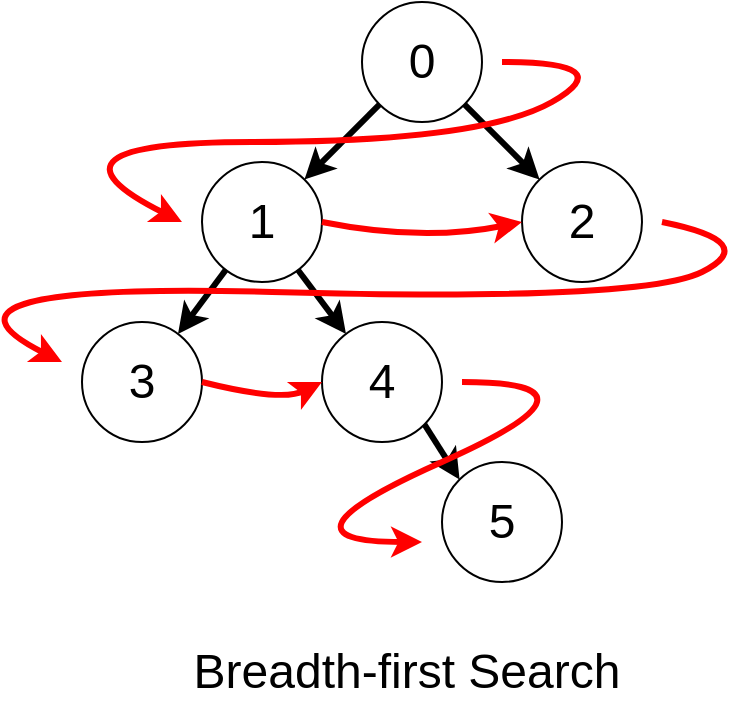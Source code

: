 <mxfile version="24.2.5" type="device">
  <diagram name="第 1 页" id="XiJzNL2tjJnBsXdI0vd-">
    <mxGraphModel dx="1434" dy="907" grid="1" gridSize="10" guides="1" tooltips="1" connect="1" arrows="1" fold="1" page="1" pageScale="1" pageWidth="827" pageHeight="1169" math="0" shadow="0">
      <root>
        <mxCell id="0" />
        <mxCell id="1" parent="0" />
        <mxCell id="Jd4xQipiam9Sk8CIFxBa-22" style="rounded=0;orthogonalLoop=1;jettySize=auto;html=1;fontSize=24;strokeWidth=3;" parent="1" source="Jd4xQipiam9Sk8CIFxBa-24" target="Jd4xQipiam9Sk8CIFxBa-27" edge="1">
          <mxGeometry relative="1" as="geometry" />
        </mxCell>
        <mxCell id="Jd4xQipiam9Sk8CIFxBa-23" style="rounded=0;orthogonalLoop=1;jettySize=auto;html=1;fontSize=24;strokeWidth=3;" parent="1" source="Jd4xQipiam9Sk8CIFxBa-24" target="Jd4xQipiam9Sk8CIFxBa-28" edge="1">
          <mxGeometry relative="1" as="geometry" />
        </mxCell>
        <mxCell id="Jd4xQipiam9Sk8CIFxBa-24" value="0" style="ellipse;whiteSpace=wrap;html=1;aspect=fixed;fontSize=24;" parent="1" vertex="1">
          <mxGeometry x="570" width="60" height="60" as="geometry" />
        </mxCell>
        <mxCell id="Jd4xQipiam9Sk8CIFxBa-25" style="rounded=0;orthogonalLoop=1;jettySize=auto;html=1;fontSize=24;strokeWidth=3;" parent="1" source="Jd4xQipiam9Sk8CIFxBa-27" target="Jd4xQipiam9Sk8CIFxBa-31" edge="1">
          <mxGeometry relative="1" as="geometry" />
        </mxCell>
        <mxCell id="Jd4xQipiam9Sk8CIFxBa-26" style="rounded=0;orthogonalLoop=1;jettySize=auto;html=1;fontSize=24;strokeWidth=3;" parent="1" source="Jd4xQipiam9Sk8CIFxBa-27" target="Jd4xQipiam9Sk8CIFxBa-29" edge="1">
          <mxGeometry relative="1" as="geometry" />
        </mxCell>
        <mxCell id="Jd4xQipiam9Sk8CIFxBa-27" value="1" style="ellipse;whiteSpace=wrap;html=1;aspect=fixed;fontSize=24;" parent="1" vertex="1">
          <mxGeometry x="490" y="80" width="60" height="60" as="geometry" />
        </mxCell>
        <mxCell id="Jd4xQipiam9Sk8CIFxBa-28" value="2" style="ellipse;whiteSpace=wrap;html=1;aspect=fixed;fontSize=24;" parent="1" vertex="1">
          <mxGeometry x="650" y="80" width="60" height="60" as="geometry" />
        </mxCell>
        <mxCell id="Jd4xQipiam9Sk8CIFxBa-29" value="3" style="ellipse;whiteSpace=wrap;html=1;aspect=fixed;fontSize=24;" parent="1" vertex="1">
          <mxGeometry x="430" y="160" width="60" height="60" as="geometry" />
        </mxCell>
        <mxCell id="Jd4xQipiam9Sk8CIFxBa-30" style="rounded=0;orthogonalLoop=1;jettySize=auto;html=1;exitX=1;exitY=1;exitDx=0;exitDy=0;entryX=0;entryY=0;entryDx=0;entryDy=0;fontSize=24;strokeWidth=3;" parent="1" source="Jd4xQipiam9Sk8CIFxBa-31" target="Jd4xQipiam9Sk8CIFxBa-32" edge="1">
          <mxGeometry relative="1" as="geometry" />
        </mxCell>
        <mxCell id="Jd4xQipiam9Sk8CIFxBa-31" value="4" style="ellipse;whiteSpace=wrap;html=1;aspect=fixed;fontSize=24;" parent="1" vertex="1">
          <mxGeometry x="550" y="160" width="60" height="60" as="geometry" />
        </mxCell>
        <mxCell id="Jd4xQipiam9Sk8CIFxBa-32" value="5" style="ellipse;whiteSpace=wrap;html=1;aspect=fixed;fontSize=24;" parent="1" vertex="1">
          <mxGeometry x="610" y="230" width="60" height="60" as="geometry" />
        </mxCell>
        <mxCell id="Jd4xQipiam9Sk8CIFxBa-38" value="" style="curved=1;endArrow=classic;html=1;rounded=0;strokeColor=#FF0000;strokeWidth=3;" parent="1" edge="1">
          <mxGeometry width="50" height="50" relative="1" as="geometry">
            <mxPoint x="640" y="30" as="sourcePoint" />
            <mxPoint x="480" y="110" as="targetPoint" />
            <Array as="points">
              <mxPoint x="700" y="30" />
              <mxPoint x="630" y="70" />
              <mxPoint x="400" y="70" />
            </Array>
          </mxGeometry>
        </mxCell>
        <mxCell id="Jd4xQipiam9Sk8CIFxBa-39" value="" style="curved=1;endArrow=classic;html=1;rounded=0;exitX=1;exitY=0.5;exitDx=0;exitDy=0;entryX=0;entryY=0.5;entryDx=0;entryDy=0;strokeColor=#FF0000;strokeWidth=3;" parent="1" source="Jd4xQipiam9Sk8CIFxBa-27" target="Jd4xQipiam9Sk8CIFxBa-28" edge="1">
          <mxGeometry width="50" height="50" relative="1" as="geometry">
            <mxPoint x="560" y="120" as="sourcePoint" />
            <mxPoint x="640" y="100" as="targetPoint" />
            <Array as="points">
              <mxPoint x="600" y="120" />
            </Array>
          </mxGeometry>
        </mxCell>
        <mxCell id="Jd4xQipiam9Sk8CIFxBa-40" value="" style="curved=1;endArrow=classic;html=1;rounded=0;strokeColor=#FF0000;strokeWidth=3;" parent="1" edge="1">
          <mxGeometry width="50" height="50" relative="1" as="geometry">
            <mxPoint x="720" y="110" as="sourcePoint" />
            <mxPoint x="420" y="180" as="targetPoint" />
            <Array as="points">
              <mxPoint x="770" y="120" />
              <mxPoint x="710" y="150" />
              <mxPoint x="340" y="140" />
            </Array>
          </mxGeometry>
        </mxCell>
        <mxCell id="Jd4xQipiam9Sk8CIFxBa-41" value="" style="curved=1;endArrow=classic;html=1;rounded=0;exitX=1;exitY=0.5;exitDx=0;exitDy=0;entryX=0;entryY=0.5;entryDx=0;entryDy=0;strokeColor=#FF0000;strokeWidth=3;" parent="1" source="Jd4xQipiam9Sk8CIFxBa-29" target="Jd4xQipiam9Sk8CIFxBa-31" edge="1">
          <mxGeometry width="50" height="50" relative="1" as="geometry">
            <mxPoint x="500" y="220" as="sourcePoint" />
            <mxPoint x="550" y="170" as="targetPoint" />
            <Array as="points">
              <mxPoint x="530" y="200" />
            </Array>
          </mxGeometry>
        </mxCell>
        <mxCell id="Jd4xQipiam9Sk8CIFxBa-42" value="" style="curved=1;endArrow=classic;html=1;rounded=0;strokeColor=#FF0000;strokeWidth=3;" parent="1" edge="1">
          <mxGeometry width="50" height="50" relative="1" as="geometry">
            <mxPoint x="620" y="190" as="sourcePoint" />
            <mxPoint x="600" y="270" as="targetPoint" />
            <Array as="points">
              <mxPoint x="700" y="190" />
              <mxPoint x="520" y="270" />
            </Array>
          </mxGeometry>
        </mxCell>
        <mxCell id="Jd4xQipiam9Sk8CIFxBa-44" value="&lt;div&gt;&lt;span style=&quot;background-color: initial; font-size: 24px;&quot;&gt;Breadth-first Search&lt;/span&gt;&lt;br&gt;&lt;/div&gt;" style="text;html=1;strokeColor=none;fillColor=none;align=center;verticalAlign=middle;whiteSpace=wrap;rounded=0;" parent="1" vertex="1">
          <mxGeometry x="450" y="320" width="285" height="30" as="geometry" />
        </mxCell>
      </root>
    </mxGraphModel>
  </diagram>
</mxfile>

